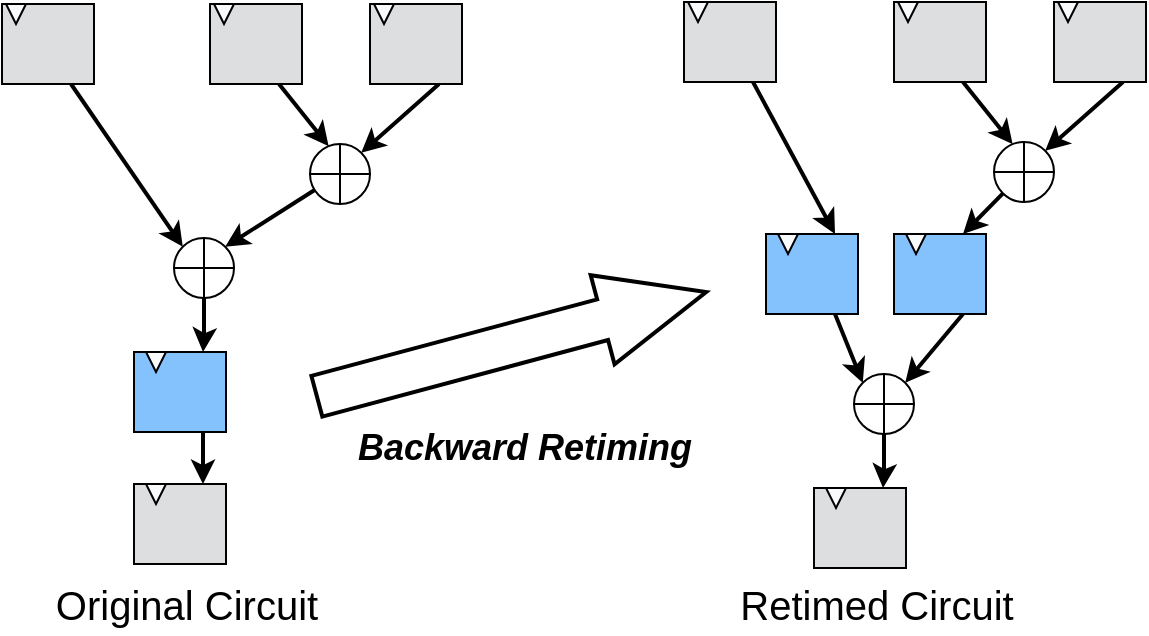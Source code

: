 <mxfile version="28.1.2">
  <diagram name="第 1 页" id="etHUp1x-Wb2BwibgCC2L">
    <mxGraphModel dx="992" dy="650" grid="1" gridSize="10" guides="1" tooltips="1" connect="1" arrows="1" fold="1" page="1" pageScale="1" pageWidth="600" pageHeight="350" math="0" shadow="0">
      <root>
        <mxCell id="0" />
        <mxCell id="1" parent="0" />
        <mxCell id="F3seQY0APc_oTYDWwXX8-1" value="" style="shape=singleArrow;whiteSpace=wrap;html=1;arrowWidth=0.457;arrowSize=0.266;rotation=-15;strokeWidth=2;" vertex="1" parent="1">
          <mxGeometry x="165" y="161" width="201.51" height="46.12" as="geometry" />
        </mxCell>
        <mxCell id="F3seQY0APc_oTYDWwXX8-2" style="rounded=0;orthogonalLoop=1;jettySize=auto;html=1;exitX=1;exitY=0.25;exitDx=0;exitDy=0;entryX=0;entryY=0;entryDx=0;entryDy=0;strokeWidth=2;" edge="1" parent="1" source="F3seQY0APc_oTYDWwXX8-3" target="F3seQY0APc_oTYDWwXX8-10">
          <mxGeometry relative="1" as="geometry" />
        </mxCell>
        <mxCell id="F3seQY0APc_oTYDWwXX8-3" value="" style="rounded=0;whiteSpace=wrap;html=1;fillColor=light-dark(#dcdee0, #121212);container=0;rotation=90;" vertex="1" parent="1">
          <mxGeometry x="198" y="11" width="40" height="46" as="geometry" />
        </mxCell>
        <mxCell id="F3seQY0APc_oTYDWwXX8-4" value="" style="triangle;whiteSpace=wrap;html=1;strokeWidth=1;fillColor=light-dark(#f9fafb, #1d293b);strokeColor=#000000;fontFamily=Times New Roman;container=0;rotation=90;" vertex="1" parent="1">
          <mxGeometry x="197" y="14" width="10" height="10" as="geometry" />
        </mxCell>
        <mxCell id="F3seQY0APc_oTYDWwXX8-5" value="" style="rounded=0;whiteSpace=wrap;html=1;fillColor=light-dark(#dcdee0, #121212);container=0;rotation=90;" vertex="1" parent="1">
          <mxGeometry x="118" y="11" width="40" height="46" as="geometry" />
        </mxCell>
        <mxCell id="F3seQY0APc_oTYDWwXX8-6" value="" style="triangle;whiteSpace=wrap;html=1;strokeWidth=1;fillColor=light-dark(#f9fafb, #1d293b);strokeColor=#000000;fontFamily=Times New Roman;container=0;rotation=90;" vertex="1" parent="1">
          <mxGeometry x="117" y="14" width="10" height="10" as="geometry" />
        </mxCell>
        <mxCell id="F3seQY0APc_oTYDWwXX8-7" value="" style="rounded=0;whiteSpace=wrap;html=1;fillColor=light-dark(#dcdee0, #121212);container=0;rotation=90;" vertex="1" parent="1">
          <mxGeometry x="14" y="11" width="40" height="46" as="geometry" />
        </mxCell>
        <mxCell id="F3seQY0APc_oTYDWwXX8-8" value="" style="triangle;whiteSpace=wrap;html=1;strokeWidth=1;fillColor=light-dark(#f9fafb, #1d293b);strokeColor=#000000;fontFamily=Times New Roman;container=0;rotation=90;" vertex="1" parent="1">
          <mxGeometry x="13" y="14" width="10" height="10" as="geometry" />
        </mxCell>
        <mxCell id="F3seQY0APc_oTYDWwXX8-9" style="rounded=0;orthogonalLoop=1;jettySize=auto;html=1;entryX=0;entryY=0;entryDx=0;entryDy=0;strokeWidth=2;" edge="1" parent="1" source="F3seQY0APc_oTYDWwXX8-10" target="F3seQY0APc_oTYDWwXX8-13">
          <mxGeometry relative="1" as="geometry" />
        </mxCell>
        <mxCell id="F3seQY0APc_oTYDWwXX8-10" value="" style="shape=orEllipse;perimeter=ellipsePerimeter;whiteSpace=wrap;html=1;backgroundOutline=1;rotation=90;" vertex="1" parent="1">
          <mxGeometry x="165" y="84" width="30" height="30" as="geometry" />
        </mxCell>
        <mxCell id="F3seQY0APc_oTYDWwXX8-11" style="rounded=0;orthogonalLoop=1;jettySize=auto;html=1;exitX=1;exitY=0.25;exitDx=0;exitDy=0;entryX=0.037;entryY=0.689;entryDx=0;entryDy=0;entryPerimeter=0;strokeWidth=2;" edge="1" parent="1" source="F3seQY0APc_oTYDWwXX8-5" target="F3seQY0APc_oTYDWwXX8-10">
          <mxGeometry relative="1" as="geometry" />
        </mxCell>
        <mxCell id="F3seQY0APc_oTYDWwXX8-12" style="edgeStyle=orthogonalEdgeStyle;rounded=0;orthogonalLoop=1;jettySize=auto;html=1;entryX=0;entryY=0.25;entryDx=0;entryDy=0;strokeWidth=2;" edge="1" parent="1" source="F3seQY0APc_oTYDWwXX8-13" target="F3seQY0APc_oTYDWwXX8-16">
          <mxGeometry relative="1" as="geometry">
            <mxPoint x="112" y="191" as="targetPoint" />
          </mxGeometry>
        </mxCell>
        <mxCell id="F3seQY0APc_oTYDWwXX8-13" value="" style="shape=orEllipse;perimeter=ellipsePerimeter;whiteSpace=wrap;html=1;backgroundOutline=1;rotation=90;" vertex="1" parent="1">
          <mxGeometry x="97" y="131" width="30" height="30" as="geometry" />
        </mxCell>
        <mxCell id="F3seQY0APc_oTYDWwXX8-14" style="rounded=0;orthogonalLoop=1;jettySize=auto;html=1;exitX=1;exitY=0.25;exitDx=0;exitDy=0;entryX=0;entryY=1;entryDx=0;entryDy=0;strokeWidth=2;" edge="1" parent="1" source="F3seQY0APc_oTYDWwXX8-7" target="F3seQY0APc_oTYDWwXX8-13">
          <mxGeometry relative="1" as="geometry" />
        </mxCell>
        <mxCell id="F3seQY0APc_oTYDWwXX8-15" style="edgeStyle=orthogonalEdgeStyle;rounded=0;orthogonalLoop=1;jettySize=auto;html=1;exitX=1;exitY=0.25;exitDx=0;exitDy=0;entryX=0;entryY=0.25;entryDx=0;entryDy=0;strokeWidth=2;" edge="1" parent="1" source="F3seQY0APc_oTYDWwXX8-16" target="F3seQY0APc_oTYDWwXX8-18">
          <mxGeometry relative="1" as="geometry" />
        </mxCell>
        <mxCell id="F3seQY0APc_oTYDWwXX8-16" value="" style="rounded=0;whiteSpace=wrap;html=1;fillColor=light-dark(#83c2fd, #121212);container=0;rotation=90;" vertex="1" parent="1">
          <mxGeometry x="80" y="185" width="40" height="46" as="geometry" />
        </mxCell>
        <mxCell id="F3seQY0APc_oTYDWwXX8-17" value="" style="triangle;whiteSpace=wrap;html=1;strokeWidth=1;fillColor=light-dark(#f9fafb, #1d293b);strokeColor=#000000;fontFamily=Times New Roman;container=0;rotation=90;" vertex="1" parent="1">
          <mxGeometry x="83" y="188" width="10" height="10" as="geometry" />
        </mxCell>
        <mxCell id="F3seQY0APc_oTYDWwXX8-18" value="" style="rounded=0;whiteSpace=wrap;html=1;fillColor=light-dark(#dcdee0, #121212);container=0;rotation=90;" vertex="1" parent="1">
          <mxGeometry x="80" y="251" width="40" height="46" as="geometry" />
        </mxCell>
        <mxCell id="F3seQY0APc_oTYDWwXX8-19" value="" style="triangle;whiteSpace=wrap;html=1;strokeWidth=1;fillColor=light-dark(#f9fafb, #1d293b);strokeColor=#000000;fontFamily=Times New Roman;container=0;rotation=90;" vertex="1" parent="1">
          <mxGeometry x="83" y="254" width="10" height="10" as="geometry" />
        </mxCell>
        <mxCell id="F3seQY0APc_oTYDWwXX8-20" style="rounded=0;orthogonalLoop=1;jettySize=auto;html=1;exitX=1;exitY=0.25;exitDx=0;exitDy=0;entryX=0;entryY=0;entryDx=0;entryDy=0;strokeWidth=2;" edge="1" parent="1" source="F3seQY0APc_oTYDWwXX8-21" target="F3seQY0APc_oTYDWwXX8-28">
          <mxGeometry relative="1" as="geometry" />
        </mxCell>
        <mxCell id="F3seQY0APc_oTYDWwXX8-21" value="" style="rounded=0;whiteSpace=wrap;html=1;fillColor=light-dark(#dcdee0, #121212);container=0;rotation=90;" vertex="1" parent="1">
          <mxGeometry x="540" y="10" width="40" height="46" as="geometry" />
        </mxCell>
        <mxCell id="F3seQY0APc_oTYDWwXX8-22" value="" style="triangle;whiteSpace=wrap;html=1;strokeWidth=1;fillColor=light-dark(#f9fafb, #1d293b);strokeColor=#000000;fontFamily=Times New Roman;container=0;rotation=90;" vertex="1" parent="1">
          <mxGeometry x="539" y="13" width="10" height="10" as="geometry" />
        </mxCell>
        <mxCell id="F3seQY0APc_oTYDWwXX8-23" value="" style="rounded=0;whiteSpace=wrap;html=1;fillColor=light-dark(#dcdee0, #121212);container=0;rotation=90;" vertex="1" parent="1">
          <mxGeometry x="460" y="10" width="40" height="46" as="geometry" />
        </mxCell>
        <mxCell id="F3seQY0APc_oTYDWwXX8-24" value="" style="triangle;whiteSpace=wrap;html=1;strokeWidth=1;fillColor=light-dark(#f9fafb, #1d293b);strokeColor=#000000;fontFamily=Times New Roman;container=0;rotation=90;" vertex="1" parent="1">
          <mxGeometry x="459" y="13" width="10" height="10" as="geometry" />
        </mxCell>
        <mxCell id="F3seQY0APc_oTYDWwXX8-25" value="" style="rounded=0;whiteSpace=wrap;html=1;fillColor=light-dark(#dcdee0, #121212);container=0;rotation=90;" vertex="1" parent="1">
          <mxGeometry x="355" y="10" width="40" height="46" as="geometry" />
        </mxCell>
        <mxCell id="F3seQY0APc_oTYDWwXX8-26" value="" style="triangle;whiteSpace=wrap;html=1;strokeWidth=1;fillColor=light-dark(#f9fafb, #1d293b);strokeColor=#000000;fontFamily=Times New Roman;container=0;rotation=90;" vertex="1" parent="1">
          <mxGeometry x="354" y="13" width="10" height="10" as="geometry" />
        </mxCell>
        <mxCell id="F3seQY0APc_oTYDWwXX8-27" style="rounded=0;orthogonalLoop=1;jettySize=auto;html=1;entryX=0;entryY=0.25;entryDx=0;entryDy=0;strokeWidth=2;" edge="1" parent="1" source="F3seQY0APc_oTYDWwXX8-28" target="F3seQY0APc_oTYDWwXX8-36">
          <mxGeometry relative="1" as="geometry">
            <mxPoint x="483" y="119" as="targetPoint" />
          </mxGeometry>
        </mxCell>
        <mxCell id="F3seQY0APc_oTYDWwXX8-28" value="" style="shape=orEllipse;perimeter=ellipsePerimeter;whiteSpace=wrap;html=1;backgroundOutline=1;rotation=90;" vertex="1" parent="1">
          <mxGeometry x="507" y="83" width="30" height="30" as="geometry" />
        </mxCell>
        <mxCell id="F3seQY0APc_oTYDWwXX8-29" style="rounded=0;orthogonalLoop=1;jettySize=auto;html=1;exitX=1;exitY=0.25;exitDx=0;exitDy=0;entryX=0.037;entryY=0.689;entryDx=0;entryDy=0;entryPerimeter=0;strokeWidth=2;" edge="1" parent="1" source="F3seQY0APc_oTYDWwXX8-23" target="F3seQY0APc_oTYDWwXX8-28">
          <mxGeometry relative="1" as="geometry" />
        </mxCell>
        <mxCell id="F3seQY0APc_oTYDWwXX8-30" style="edgeStyle=orthogonalEdgeStyle;rounded=0;orthogonalLoop=1;jettySize=auto;html=1;entryX=0;entryY=0.25;entryDx=0;entryDy=0;strokeWidth=2;" edge="1" parent="1" source="F3seQY0APc_oTYDWwXX8-31" target="F3seQY0APc_oTYDWwXX8-33">
          <mxGeometry relative="1" as="geometry">
            <mxPoint x="451" y="259" as="targetPoint" />
          </mxGeometry>
        </mxCell>
        <mxCell id="F3seQY0APc_oTYDWwXX8-31" value="" style="shape=orEllipse;perimeter=ellipsePerimeter;whiteSpace=wrap;html=1;backgroundOutline=1;rotation=90;" vertex="1" parent="1">
          <mxGeometry x="437" y="199" width="30" height="30" as="geometry" />
        </mxCell>
        <mxCell id="F3seQY0APc_oTYDWwXX8-32" style="rounded=0;orthogonalLoop=1;jettySize=auto;html=1;exitX=1;exitY=0.25;exitDx=0;exitDy=0;entryX=0;entryY=0.25;entryDx=0;entryDy=0;strokeWidth=2;" edge="1" parent="1" source="F3seQY0APc_oTYDWwXX8-25" target="F3seQY0APc_oTYDWwXX8-39">
          <mxGeometry relative="1" as="geometry">
            <mxPoint x="443" y="119" as="targetPoint" />
          </mxGeometry>
        </mxCell>
        <mxCell id="F3seQY0APc_oTYDWwXX8-33" value="" style="rounded=0;whiteSpace=wrap;html=1;fillColor=light-dark(#dcdee0, #121212);container=0;rotation=90;" vertex="1" parent="1">
          <mxGeometry x="420" y="253" width="40" height="46" as="geometry" />
        </mxCell>
        <mxCell id="F3seQY0APc_oTYDWwXX8-34" value="" style="triangle;whiteSpace=wrap;html=1;strokeWidth=1;fillColor=light-dark(#f9fafb, #1d293b);strokeColor=#000000;fontFamily=Times New Roman;container=0;rotation=90;" vertex="1" parent="1">
          <mxGeometry x="423" y="256" width="10" height="10" as="geometry" />
        </mxCell>
        <mxCell id="F3seQY0APc_oTYDWwXX8-35" style="rounded=0;orthogonalLoop=1;jettySize=auto;html=1;exitX=1;exitY=0.25;exitDx=0;exitDy=0;entryX=0;entryY=0;entryDx=0;entryDy=0;strokeWidth=2;" edge="1" parent="1" source="F3seQY0APc_oTYDWwXX8-36" target="F3seQY0APc_oTYDWwXX8-31">
          <mxGeometry relative="1" as="geometry" />
        </mxCell>
        <mxCell id="F3seQY0APc_oTYDWwXX8-36" value="" style="rounded=0;whiteSpace=wrap;html=1;fillColor=light-dark(#83c2fd, #121212);container=0;rotation=90;" vertex="1" parent="1">
          <mxGeometry x="460" y="126" width="40" height="46" as="geometry" />
        </mxCell>
        <mxCell id="F3seQY0APc_oTYDWwXX8-37" value="" style="triangle;whiteSpace=wrap;html=1;strokeWidth=1;fillColor=light-dark(#f9fafb, #1d293b);strokeColor=#000000;fontFamily=Times New Roman;container=0;rotation=90;" vertex="1" parent="1">
          <mxGeometry x="463" y="129" width="10" height="10" as="geometry" />
        </mxCell>
        <mxCell id="F3seQY0APc_oTYDWwXX8-38" style="rounded=0;orthogonalLoop=1;jettySize=auto;html=1;exitX=1;exitY=0.25;exitDx=0;exitDy=0;entryX=0;entryY=1;entryDx=0;entryDy=0;strokeWidth=2;" edge="1" parent="1" source="F3seQY0APc_oTYDWwXX8-39" target="F3seQY0APc_oTYDWwXX8-31">
          <mxGeometry relative="1" as="geometry" />
        </mxCell>
        <mxCell id="F3seQY0APc_oTYDWwXX8-39" value="" style="rounded=0;whiteSpace=wrap;html=1;fillColor=light-dark(#83c2fd, #121212);container=0;rotation=90;" vertex="1" parent="1">
          <mxGeometry x="396" y="126" width="40" height="46" as="geometry" />
        </mxCell>
        <mxCell id="F3seQY0APc_oTYDWwXX8-40" value="" style="triangle;whiteSpace=wrap;html=1;strokeWidth=1;fillColor=light-dark(#f9fafb, #1d293b);strokeColor=#000000;fontFamily=Times New Roman;container=0;rotation=90;" vertex="1" parent="1">
          <mxGeometry x="399" y="129" width="10" height="10" as="geometry" />
        </mxCell>
        <mxCell id="F3seQY0APc_oTYDWwXX8-41" value="&lt;font style=&quot;font-size: 18px;&quot; face=&quot;Helvetica&quot;&gt;&lt;b style=&quot;&quot;&gt;&lt;i&gt;Backward Retiming&lt;/i&gt;&lt;/b&gt;&lt;/font&gt;" style="text;html=1;align=center;verticalAlign=middle;whiteSpace=wrap;rounded=0;" vertex="1" parent="1">
          <mxGeometry x="181" y="221" width="183" height="30" as="geometry" />
        </mxCell>
        <mxCell id="F3seQY0APc_oTYDWwXX8-42" value="&lt;font style=&quot;font-size: 20px;&quot; face=&quot;Helvetica&quot;&gt;Original Circuit&lt;/font&gt;" style="text;html=1;align=center;verticalAlign=middle;whiteSpace=wrap;rounded=0;" vertex="1" parent="1">
          <mxGeometry x="12" y="299" width="183" height="30" as="geometry" />
        </mxCell>
        <mxCell id="F3seQY0APc_oTYDWwXX8-43" value="&lt;font style=&quot;font-size: 20px;&quot; face=&quot;Helvetica&quot;&gt;Retimed Circuit&lt;/font&gt;" style="text;html=1;align=center;verticalAlign=middle;whiteSpace=wrap;rounded=0;" vertex="1" parent="1">
          <mxGeometry x="357" y="299" width="183" height="30" as="geometry" />
        </mxCell>
      </root>
    </mxGraphModel>
  </diagram>
</mxfile>
